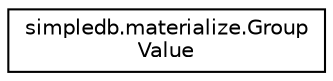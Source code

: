 digraph "Graphical Class Hierarchy"
{
  edge [fontname="Helvetica",fontsize="10",labelfontname="Helvetica",labelfontsize="10"];
  node [fontname="Helvetica",fontsize="10",shape=record];
  rankdir="LR";
  Node0 [label="simpledb.materialize.Group\lValue",height=0.2,width=0.4,color="black", fillcolor="white", style="filled",URL="$classsimpledb_1_1materialize_1_1GroupValue.html"];
}
